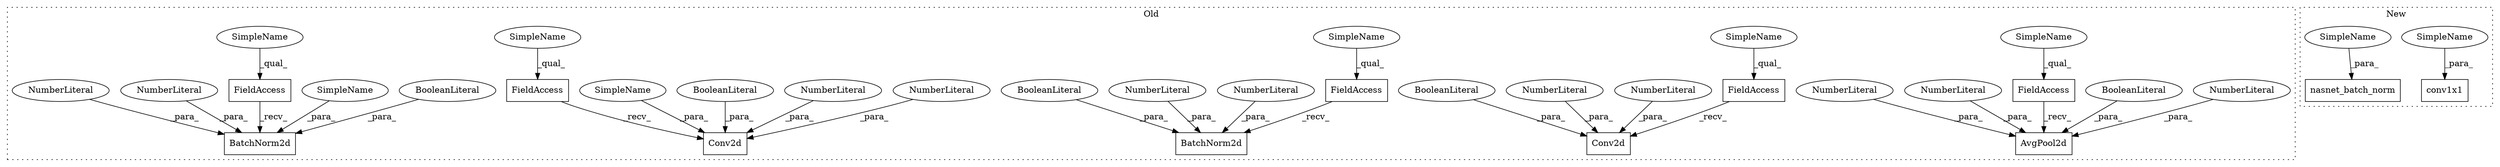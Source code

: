 digraph G {
subgraph cluster0 {
1 [label="AvgPool2d" a="32" s="18725,18746" l="10,1" shape="box"];
3 [label="NumberLiteral" a="34" s="18737" l="1" shape="ellipse"];
4 [label="NumberLiteral" a="34" s="18735" l="1" shape="ellipse"];
5 [label="NumberLiteral" a="34" s="18739" l="1" shape="ellipse"];
6 [label="FieldAccess" a="22" s="18716" l="8" shape="box"];
7 [label="FieldAccess" a="22" s="17741" l="8" shape="box"];
8 [label="Conv2d" a="32" s="17750,17801" l="7,1" shape="box"];
9 [label="NumberLiteral" a="34" s="17794" l="1" shape="ellipse"];
10 [label="NumberLiteral" a="34" s="17792" l="1" shape="ellipse"];
11 [label="FieldAccess" a="22" s="18032" l="8" shape="box"];
12 [label="FieldAccess" a="22" s="18132" l="8" shape="box"];
13 [label="FieldAccess" a="22" s="17844" l="8" shape="box"];
14 [label="BooleanLiteral" a="9" s="17796" l="5" shape="ellipse"];
15 [label="BooleanLiteral" a="9" s="18741" l="5" shape="ellipse"];
16 [label="BatchNorm2d" a="32" s="17853,17897" l="12,1" shape="box"];
17 [label="NumberLiteral" a="34" s="17889" l="3" shape="ellipse"];
18 [label="NumberLiteral" a="34" s="17883" l="5" shape="ellipse"];
19 [label="BooleanLiteral" a="9" s="17893" l="4" shape="ellipse"];
20 [label="Conv2d" a="32" s="18041,18094" l="7,1" shape="box"];
21 [label="NumberLiteral" a="34" s="18085" l="1" shape="ellipse"];
22 [label="NumberLiteral" a="34" s="18087" l="1" shape="ellipse"];
23 [label="BooleanLiteral" a="9" s="18089" l="5" shape="ellipse"];
25 [label="BatchNorm2d" a="32" s="18141,18186" l="12,1" shape="box"];
26 [label="NumberLiteral" a="34" s="18178" l="3" shape="ellipse"];
27 [label="NumberLiteral" a="34" s="18172" l="5" shape="ellipse"];
28 [label="BooleanLiteral" a="9" s="18182" l="4" shape="ellipse"];
29 [label="SimpleName" a="42" s="17844" l="5" shape="ellipse"];
30 [label="SimpleName" a="42" s="17741" l="5" shape="ellipse"];
31 [label="SimpleName" a="42" s="18716" l="5" shape="ellipse"];
32 [label="SimpleName" a="42" s="18132" l="5" shape="ellipse"];
33 [label="SimpleName" a="42" s="18032" l="5" shape="ellipse"];
34 [label="SimpleName" a="42" s="18066" l="18" shape="ellipse"];
35 [label="SimpleName" a="42" s="18153" l="18" shape="ellipse"];
label = "Old";
style="dotted";
}
subgraph cluster1 {
2 [label="nasnet_batch_norm" a="32" s="18812,18848" l="18,1" shape="box"];
24 [label="conv1x1" a="32" s="18730,18774" l="8,1" shape="box"];
36 [label="SimpleName" a="42" s="18756" l="18" shape="ellipse"];
37 [label="SimpleName" a="42" s="18830" l="18" shape="ellipse"];
label = "New";
style="dotted";
}
3 -> 1 [label="_para_"];
4 -> 1 [label="_para_"];
5 -> 1 [label="_para_"];
6 -> 1 [label="_recv_"];
7 -> 8 [label="_recv_"];
9 -> 8 [label="_para_"];
10 -> 8 [label="_para_"];
11 -> 20 [label="_recv_"];
12 -> 25 [label="_recv_"];
13 -> 16 [label="_recv_"];
14 -> 8 [label="_para_"];
15 -> 1 [label="_para_"];
17 -> 16 [label="_para_"];
18 -> 16 [label="_para_"];
19 -> 16 [label="_para_"];
21 -> 20 [label="_para_"];
22 -> 20 [label="_para_"];
23 -> 20 [label="_para_"];
26 -> 25 [label="_para_"];
27 -> 25 [label="_para_"];
28 -> 25 [label="_para_"];
29 -> 13 [label="_qual_"];
30 -> 7 [label="_qual_"];
31 -> 6 [label="_qual_"];
32 -> 12 [label="_qual_"];
33 -> 11 [label="_qual_"];
34 -> 20 [label="_para_"];
35 -> 25 [label="_para_"];
36 -> 24 [label="_para_"];
37 -> 2 [label="_para_"];
}